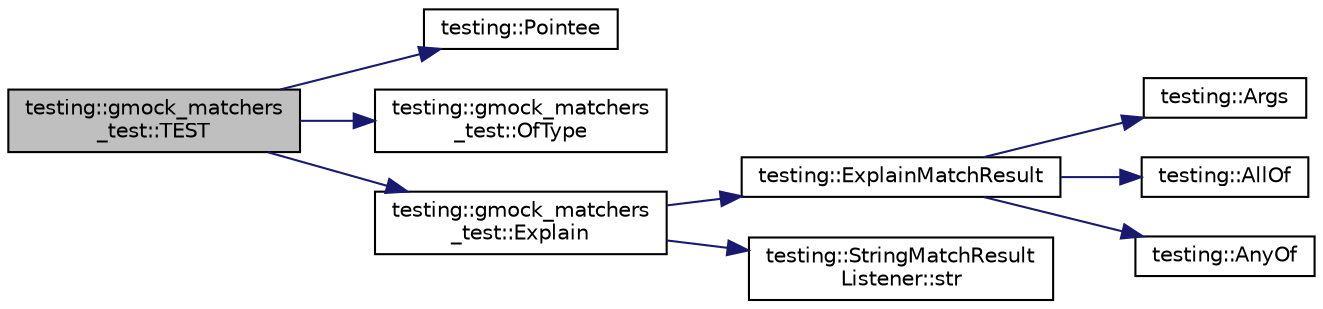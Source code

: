 digraph "testing::gmock_matchers_test::TEST"
{
  edge [fontname="Helvetica",fontsize="10",labelfontname="Helvetica",labelfontsize="10"];
  node [fontname="Helvetica",fontsize="10",shape=record];
  rankdir="LR";
  Node1041 [label="testing::gmock_matchers\l_test::TEST",height=0.2,width=0.4,color="black", fillcolor="grey75", style="filled", fontcolor="black"];
  Node1041 -> Node1042 [color="midnightblue",fontsize="10",style="solid",fontname="Helvetica"];
  Node1042 [label="testing::Pointee",height=0.2,width=0.4,color="black", fillcolor="white", style="filled",URL="$d0/d75/namespacetesting.html#a5122ca3533f3a00f67e146dd81f3b68c"];
  Node1041 -> Node1043 [color="midnightblue",fontsize="10",style="solid",fontname="Helvetica"];
  Node1043 [label="testing::gmock_matchers\l_test::OfType",height=0.2,width=0.4,color="black", fillcolor="white", style="filled",URL="$d5/de1/namespacetesting_1_1gmock__matchers__test.html#aea4c2446402f87073f8fec944fc1113c"];
  Node1041 -> Node1044 [color="midnightblue",fontsize="10",style="solid",fontname="Helvetica"];
  Node1044 [label="testing::gmock_matchers\l_test::Explain",height=0.2,width=0.4,color="black", fillcolor="white", style="filled",URL="$d5/de1/namespacetesting_1_1gmock__matchers__test.html#a54e38d7df891801181af4c2acc38c3d5"];
  Node1044 -> Node1045 [color="midnightblue",fontsize="10",style="solid",fontname="Helvetica"];
  Node1045 [label="testing::ExplainMatchResult",height=0.2,width=0.4,color="black", fillcolor="white", style="filled",URL="$d0/d75/namespacetesting.html#a6d5fbd5104dafc63bf705dafbcb5ce18"];
  Node1045 -> Node1046 [color="midnightblue",fontsize="10",style="solid",fontname="Helvetica"];
  Node1046 [label="testing::Args",height=0.2,width=0.4,color="black", fillcolor="white", style="filled",URL="$d0/d75/namespacetesting.html#aaca153f67b689b8b9d5b8c67ecf8cee4"];
  Node1045 -> Node1047 [color="midnightblue",fontsize="10",style="solid",fontname="Helvetica"];
  Node1047 [label="testing::AllOf",height=0.2,width=0.4,color="black", fillcolor="white", style="filled",URL="$d0/d75/namespacetesting.html#af7618e8606c1cb45738163688944e2b7"];
  Node1045 -> Node1048 [color="midnightblue",fontsize="10",style="solid",fontname="Helvetica"];
  Node1048 [label="testing::AnyOf",height=0.2,width=0.4,color="black", fillcolor="white", style="filled",URL="$d0/d75/namespacetesting.html#a81cfefd9f75cdce827d5bc873cf73aac"];
  Node1044 -> Node1049 [color="midnightblue",fontsize="10",style="solid",fontname="Helvetica"];
  Node1049 [label="testing::StringMatchResult\lListener::str",height=0.2,width=0.4,color="black", fillcolor="white", style="filled",URL="$d9/dd6/classtesting_1_1_string_match_result_listener.html#a77e501016fa53b76e7eee1739d25dde9"];
}
